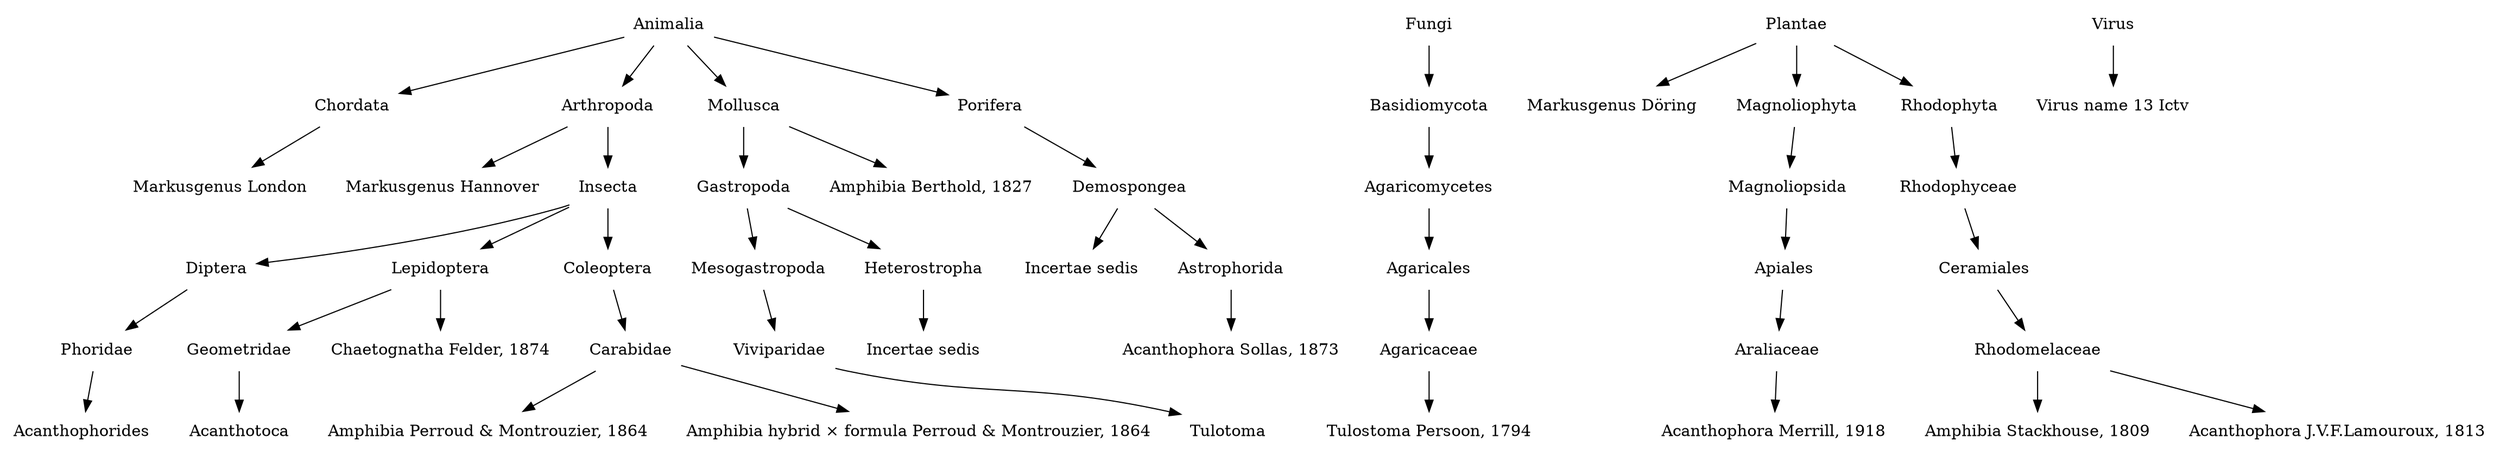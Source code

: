 digraph G {
  node [shape=plaintext]

  n32  [label="Animalia"]
  n32 -> n47
  n32 -> n42
  n32 -> n41
  n32 -> n33
  n42  [label="Arthropoda"]
  n42 -> n15
  n42 -> n43
  n43  [label="Insecta"]
  n43 -> n52
  n43 -> n48
  n43 -> n44
  n44  [label="Coleoptera"]
  n44 -> n45
  n45  [label="Carabidae"]
  n45 -> n11
  n45 -> n12
  n11  [label="Amphibia Perroud & Montrouzier, 1864"]
  n12  [label="Amphibia hybrid × formula Perroud & Montrouzier, 1864"]
  n52  [label="Diptera"]
  n52 -> n53
  n53  [label="Phoridae"]
  n53 -> n21
  n21  [label="Acanthophorides"]
  n48  [label="Lepidoptera"]
  n48 -> n51
  n48 -> n17
  n51  [label="Geometridae"]
  n51 -> n20
  n20  [label="Acanthotoca"]
  n17  [label="Chaetognatha Felder, 1874"]
  n15  [label="Markusgenus Hannover"]
  n47  [label="Chordata"]
  n47 -> n16
  n16  [label="Markusgenus London"]
  n41  [label="Mollusca"]
  n41 -> n49
  n41 -> n9
  n49  [label="Gastropoda"]
  n49 -> n54
  n49 -> n50
  n50  [label="Heterostropha"]
  n50 -> n19
  n19  [label="Incertae sedis"]
  n54  [label="Mesogastropoda"]
  n54 -> n55
  n55  [label="Viviparidae"]
  n55 -> n22
  n22  [label="Tulotoma"]
  n9  [label="Amphibia Berthold, 1827"]
  n33  [label="Porifera"]
  n33 -> n34
  n34  [label="Demospongea"]
  n34 -> n18
  n34 -> n35
  n35  [label="Astrophorida"]
  n35 -> n6
  n6  [label="Acanthophora Sollas, 1873"]
  n18  [label="Incertae sedis"]
  n36  [label="Fungi"]
  n36 -> n37
  n37  [label="Basidiomycota"]
  n37 -> n38
  n38  [label="Agaricomycetes"]
  n38 -> n39
  n39  [label="Agaricales"]
  n39 -> n40
  n40  [label="Agaricaceae"]
  n40 -> n7
  n7  [label="Tulostoma Persoon, 1794"]
  n23  [label="Plantae"]
  n23 -> n14
  n23 -> n28
  n23 -> n24
  n28  [label="Magnoliophyta"]
  n28 -> n29
  n29  [label="Magnoliopsida"]
  n29 -> n30
  n30  [label="Apiales"]
  n30 -> n31
  n31  [label="Araliaceae"]
  n31 -> n5
  n5  [label="Acanthophora Merrill, 1918"]
  n24  [label="Rhodophyta"]
  n24 -> n25
  n25  [label="Rhodophyceae"]
  n25 -> n26
  n26  [label="Ceramiales"]
  n26 -> n27
  n27  [label="Rhodomelaceae"]
  n27 -> n10
  n27 -> n3
  n3  [label="Acanthophora J.V.F.Lamouroux, 1813"]
  n10  [label="Amphibia Stackhouse, 1809"]
  n14  [label="Markusgenus Döring"]
  n46  [label="Virus"]
  n46 -> n13
  n13  [label="Virus name 13 Ictv"]
}
